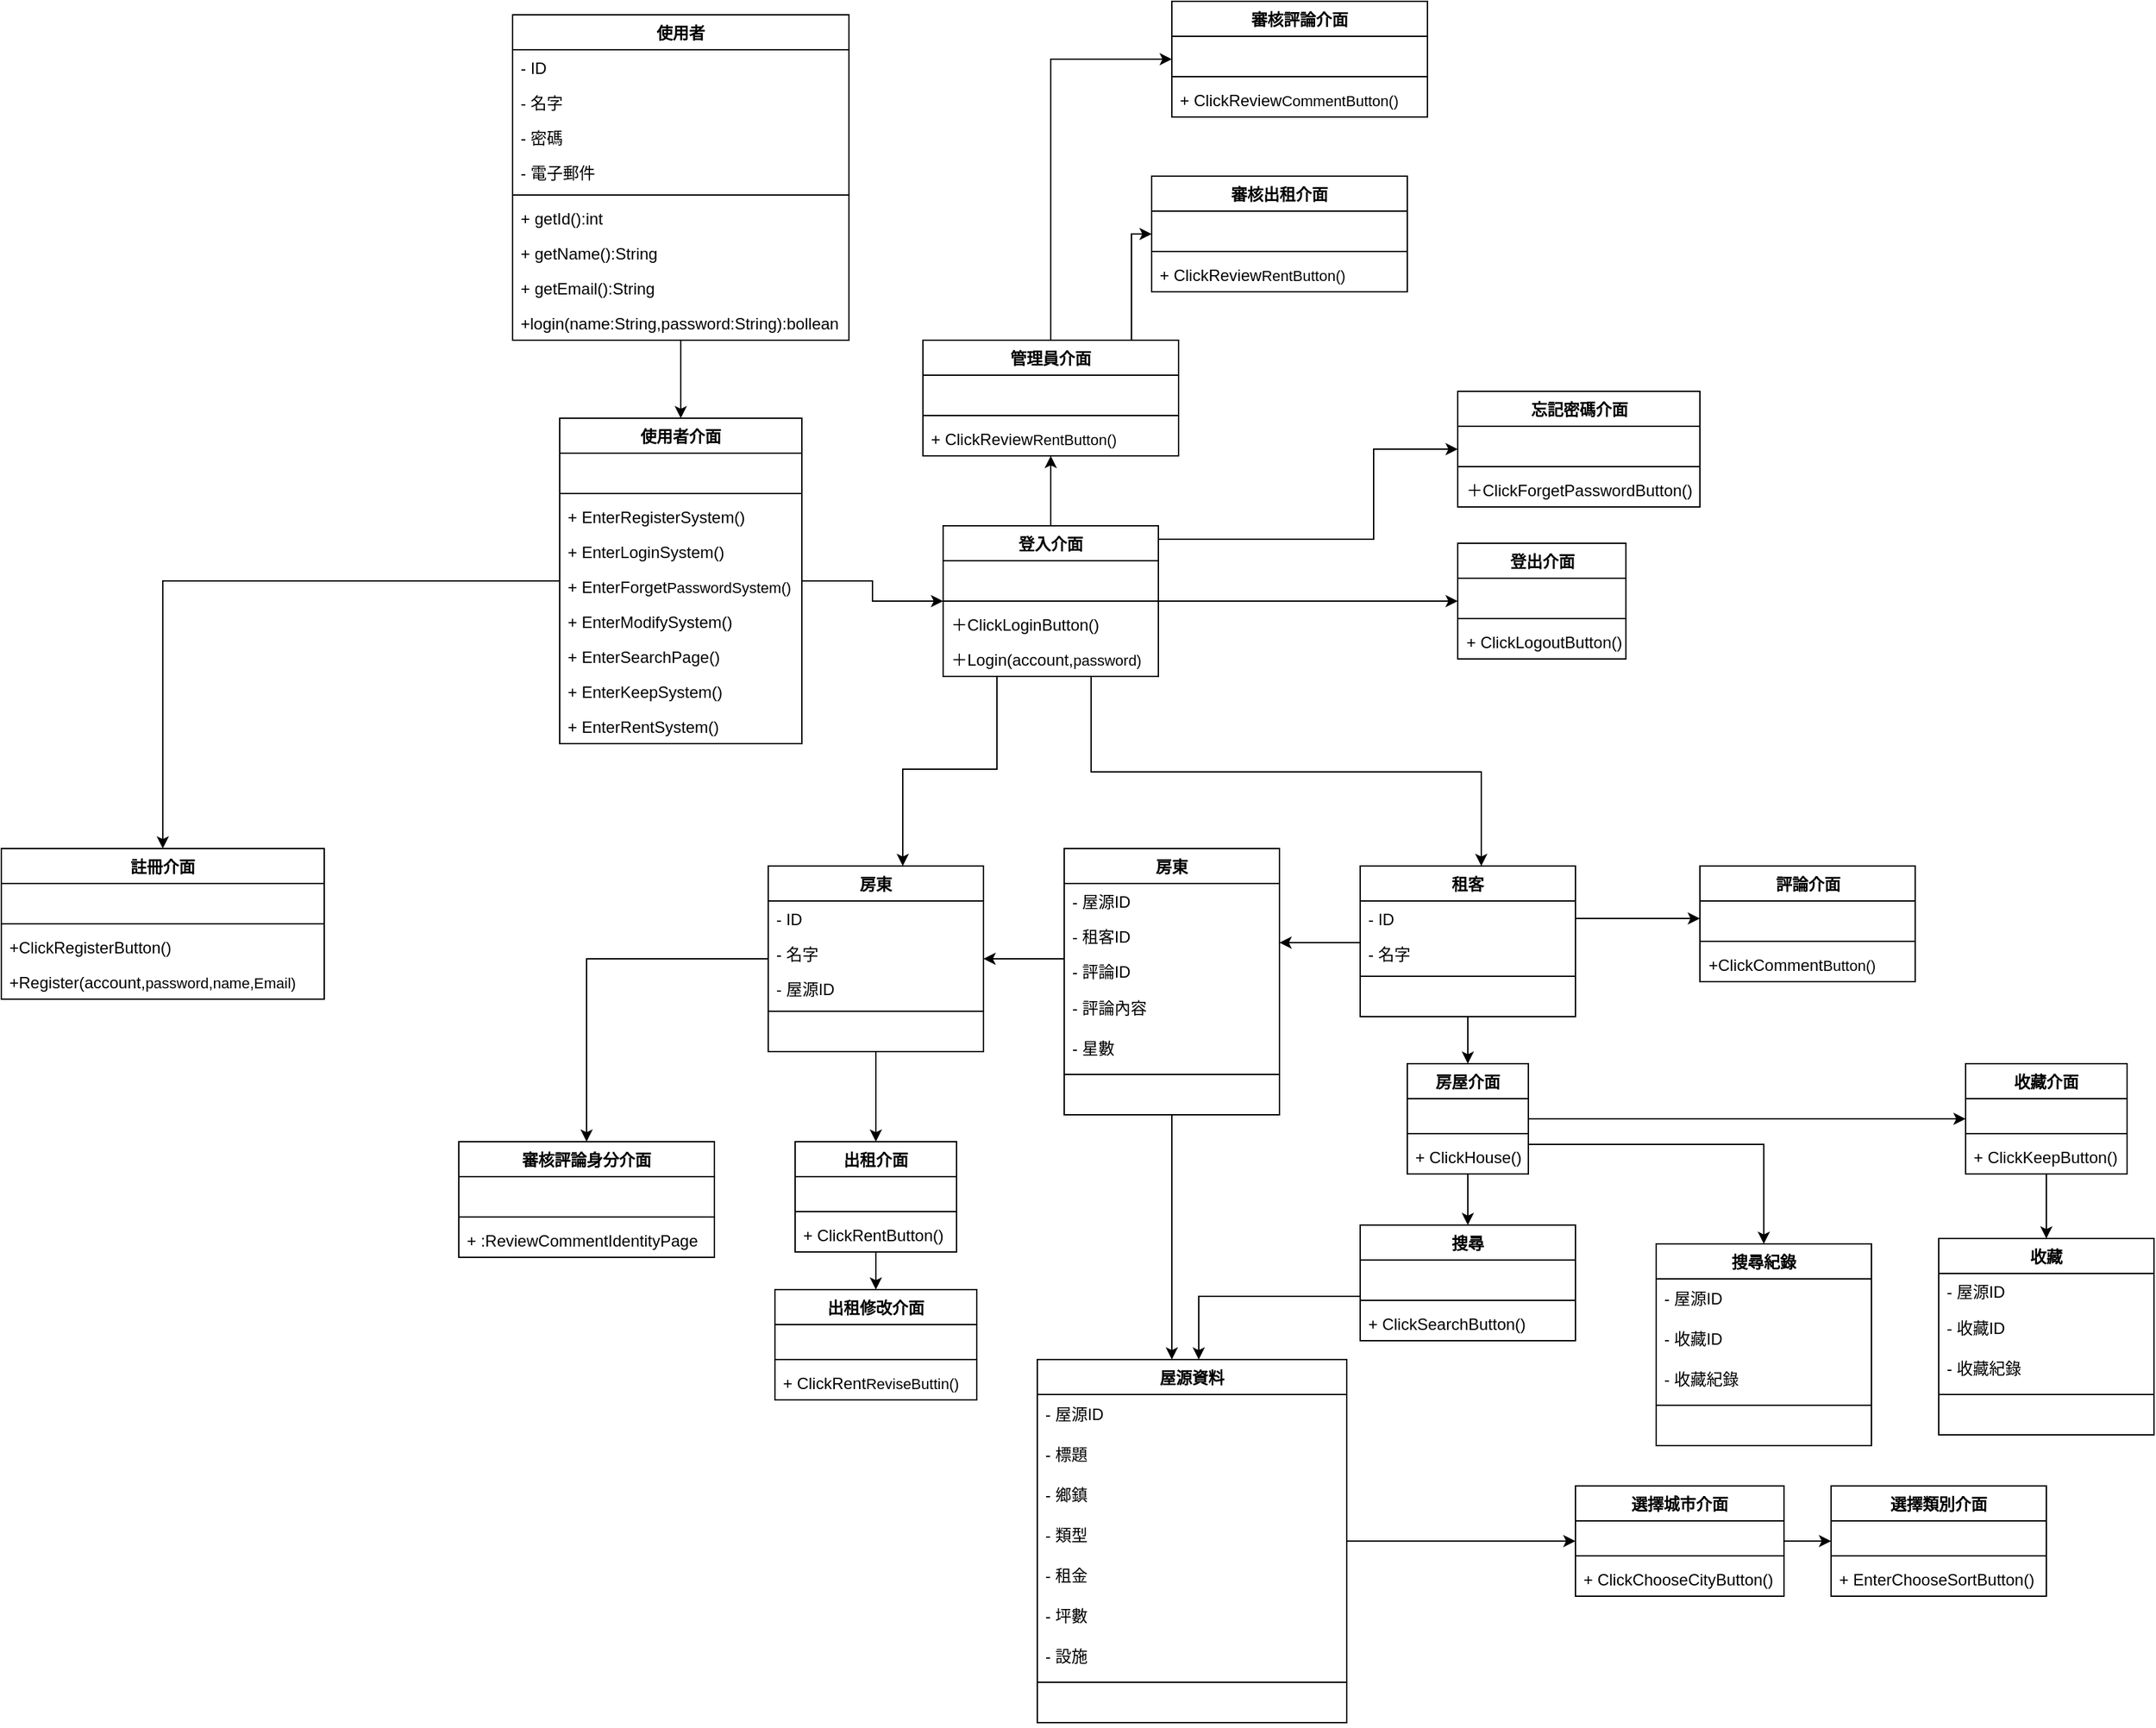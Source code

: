 <mxfile version="22.0.3" type="device">
  <diagram id="C5RBs43oDa-KdzZeNtuy" name="Page-1">
    <mxGraphModel dx="1727" dy="2192" grid="1" gridSize="10" guides="1" tooltips="1" connect="1" arrows="1" fold="1" page="1" pageScale="1" pageWidth="827" pageHeight="1169" math="0" shadow="0">
      <root>
        <mxCell id="WIyWlLk6GJQsqaUBKTNV-0" />
        <mxCell id="WIyWlLk6GJQsqaUBKTNV-1" parent="WIyWlLk6GJQsqaUBKTNV-0" />
        <mxCell id="i3I4o2aXOtXIeuuRk1Ph-45" value="註冊介面" style="swimlane;fontStyle=1;align=center;verticalAlign=top;childLayout=stackLayout;horizontal=1;startSize=26;horizontalStack=0;resizeParent=1;resizeParentMax=0;resizeLast=0;collapsible=1;marginBottom=0;whiteSpace=wrap;html=1;" parent="WIyWlLk6GJQsqaUBKTNV-1" vertex="1">
          <mxGeometry x="50" y="-490" width="240" height="112" as="geometry" />
        </mxCell>
        <mxCell id="i3I4o2aXOtXIeuuRk1Ph-49" value="　" style="text;strokeColor=none;fillColor=none;align=left;verticalAlign=top;spacingLeft=4;spacingRight=4;overflow=hidden;rotatable=0;points=[[0,0.5],[1,0.5]];portConstraint=eastwest;whiteSpace=wrap;html=1;" parent="i3I4o2aXOtXIeuuRk1Ph-45" vertex="1">
          <mxGeometry y="26" width="240" height="26" as="geometry" />
        </mxCell>
        <mxCell id="i3I4o2aXOtXIeuuRk1Ph-47" value="" style="line;strokeWidth=1;fillColor=none;align=left;verticalAlign=middle;spacingTop=-1;spacingLeft=3;spacingRight=3;rotatable=0;labelPosition=right;points=[];portConstraint=eastwest;strokeColor=inherit;" parent="i3I4o2aXOtXIeuuRk1Ph-45" vertex="1">
          <mxGeometry y="52" width="240" height="8" as="geometry" />
        </mxCell>
        <mxCell id="i3I4o2aXOtXIeuuRk1Ph-48" value="+ClickRegisterButton()" style="text;strokeColor=none;fillColor=none;align=left;verticalAlign=top;spacingLeft=4;spacingRight=4;overflow=hidden;rotatable=0;points=[[0,0.5],[1,0.5]];portConstraint=eastwest;whiteSpace=wrap;html=1;" parent="i3I4o2aXOtXIeuuRk1Ph-45" vertex="1">
          <mxGeometry y="60" width="240" height="26" as="geometry" />
        </mxCell>
        <mxCell id="i3I4o2aXOtXIeuuRk1Ph-46" value="+Register(account,&lt;span style=&quot;font-size: 11px; text-align: center; background-color: initial;&quot;&gt;password,name,Email)&lt;/span&gt;" style="text;strokeColor=none;fillColor=none;align=left;verticalAlign=top;spacingLeft=4;spacingRight=4;overflow=hidden;rotatable=0;points=[[0,0.5],[1,0.5]];portConstraint=eastwest;whiteSpace=wrap;html=1;" parent="i3I4o2aXOtXIeuuRk1Ph-45" vertex="1">
          <mxGeometry y="86" width="240" height="26" as="geometry" />
        </mxCell>
        <mxCell id="i3I4o2aXOtXIeuuRk1Ph-142" style="edgeStyle=orthogonalEdgeStyle;rounded=0;orthogonalLoop=1;jettySize=auto;html=1;" parent="WIyWlLk6GJQsqaUBKTNV-1" source="i3I4o2aXOtXIeuuRk1Ph-50" target="i3I4o2aXOtXIeuuRk1Ph-55" edge="1">
          <mxGeometry relative="1" as="geometry">
            <Array as="points">
              <mxPoint x="1070" y="-720" />
              <mxPoint x="1070" y="-787" />
            </Array>
          </mxGeometry>
        </mxCell>
        <mxCell id="i3I4o2aXOtXIeuuRk1Ph-143" style="edgeStyle=orthogonalEdgeStyle;rounded=0;orthogonalLoop=1;jettySize=auto;html=1;" parent="WIyWlLk6GJQsqaUBKTNV-1" source="i3I4o2aXOtXIeuuRk1Ph-50" target="i3I4o2aXOtXIeuuRk1Ph-65" edge="1">
          <mxGeometry relative="1" as="geometry" />
        </mxCell>
        <mxCell id="i3I4o2aXOtXIeuuRk1Ph-145" style="edgeStyle=orthogonalEdgeStyle;rounded=0;orthogonalLoop=1;jettySize=auto;html=1;" parent="WIyWlLk6GJQsqaUBKTNV-1" source="i3I4o2aXOtXIeuuRk1Ph-50" target="i3I4o2aXOtXIeuuRk1Ph-108" edge="1">
          <mxGeometry relative="1" as="geometry">
            <Array as="points">
              <mxPoint x="860" y="-547" />
              <mxPoint x="1150" y="-547" />
              <mxPoint x="1150" y="-421" />
            </Array>
          </mxGeometry>
        </mxCell>
        <mxCell id="i3I4o2aXOtXIeuuRk1Ph-146" style="edgeStyle=orthogonalEdgeStyle;rounded=0;orthogonalLoop=1;jettySize=auto;html=1;" parent="WIyWlLk6GJQsqaUBKTNV-1" source="i3I4o2aXOtXIeuuRk1Ph-50" edge="1">
          <mxGeometry relative="1" as="geometry">
            <Array as="points">
              <mxPoint x="790" y="-549" />
              <mxPoint x="720" y="-549" />
            </Array>
            <mxPoint x="720" y="-477" as="targetPoint" />
          </mxGeometry>
        </mxCell>
        <mxCell id="DGskpyTb_95x0L2oxTlz-13" style="edgeStyle=orthogonalEdgeStyle;rounded=0;orthogonalLoop=1;jettySize=auto;html=1;" edge="1" parent="WIyWlLk6GJQsqaUBKTNV-1" source="i3I4o2aXOtXIeuuRk1Ph-50" target="DGskpyTb_95x0L2oxTlz-8">
          <mxGeometry relative="1" as="geometry" />
        </mxCell>
        <mxCell id="i3I4o2aXOtXIeuuRk1Ph-50" value="登入介面" style="swimlane;fontStyle=1;align=center;verticalAlign=top;childLayout=stackLayout;horizontal=1;startSize=26;horizontalStack=0;resizeParent=1;resizeParentMax=0;resizeLast=0;collapsible=1;marginBottom=0;whiteSpace=wrap;html=1;" parent="WIyWlLk6GJQsqaUBKTNV-1" vertex="1">
          <mxGeometry x="750" y="-730" width="160" height="112" as="geometry" />
        </mxCell>
        <mxCell id="i3I4o2aXOtXIeuuRk1Ph-51" value="　" style="text;strokeColor=none;fillColor=none;align=left;verticalAlign=top;spacingLeft=4;spacingRight=4;overflow=hidden;rotatable=0;points=[[0,0.5],[1,0.5]];portConstraint=eastwest;whiteSpace=wrap;html=1;" parent="i3I4o2aXOtXIeuuRk1Ph-50" vertex="1">
          <mxGeometry y="26" width="160" height="26" as="geometry" />
        </mxCell>
        <mxCell id="i3I4o2aXOtXIeuuRk1Ph-52" value="" style="line;strokeWidth=1;fillColor=none;align=left;verticalAlign=middle;spacingTop=-1;spacingLeft=3;spacingRight=3;rotatable=0;labelPosition=right;points=[];portConstraint=eastwest;strokeColor=inherit;" parent="i3I4o2aXOtXIeuuRk1Ph-50" vertex="1">
          <mxGeometry y="52" width="160" height="8" as="geometry" />
        </mxCell>
        <mxCell id="i3I4o2aXOtXIeuuRk1Ph-53" value="＋ClickLoginButton()" style="text;strokeColor=none;fillColor=none;align=left;verticalAlign=top;spacingLeft=4;spacingRight=4;overflow=hidden;rotatable=0;points=[[0,0.5],[1,0.5]];portConstraint=eastwest;whiteSpace=wrap;html=1;" parent="i3I4o2aXOtXIeuuRk1Ph-50" vertex="1">
          <mxGeometry y="60" width="160" height="26" as="geometry" />
        </mxCell>
        <mxCell id="i3I4o2aXOtXIeuuRk1Ph-54" value="＋Login(account,&lt;span style=&quot;font-size: 11px; text-align: center; background-color: initial;&quot;&gt;password)&lt;/span&gt;" style="text;strokeColor=none;fillColor=none;align=left;verticalAlign=top;spacingLeft=4;spacingRight=4;overflow=hidden;rotatable=0;points=[[0,0.5],[1,0.5]];portConstraint=eastwest;whiteSpace=wrap;html=1;" parent="i3I4o2aXOtXIeuuRk1Ph-50" vertex="1">
          <mxGeometry y="86" width="160" height="26" as="geometry" />
        </mxCell>
        <mxCell id="i3I4o2aXOtXIeuuRk1Ph-55" value="忘記密碼介面" style="swimlane;fontStyle=1;align=center;verticalAlign=top;childLayout=stackLayout;horizontal=1;startSize=26;horizontalStack=0;resizeParent=1;resizeParentMax=0;resizeLast=0;collapsible=1;marginBottom=0;whiteSpace=wrap;html=1;" parent="WIyWlLk6GJQsqaUBKTNV-1" vertex="1">
          <mxGeometry x="1132.5" y="-830" width="180" height="86" as="geometry" />
        </mxCell>
        <mxCell id="i3I4o2aXOtXIeuuRk1Ph-56" value="　" style="text;strokeColor=none;fillColor=none;align=left;verticalAlign=top;spacingLeft=4;spacingRight=4;overflow=hidden;rotatable=0;points=[[0,0.5],[1,0.5]];portConstraint=eastwest;whiteSpace=wrap;html=1;" parent="i3I4o2aXOtXIeuuRk1Ph-55" vertex="1">
          <mxGeometry y="26" width="180" height="26" as="geometry" />
        </mxCell>
        <mxCell id="i3I4o2aXOtXIeuuRk1Ph-57" value="" style="line;strokeWidth=1;fillColor=none;align=left;verticalAlign=middle;spacingTop=-1;spacingLeft=3;spacingRight=3;rotatable=0;labelPosition=right;points=[];portConstraint=eastwest;strokeColor=inherit;" parent="i3I4o2aXOtXIeuuRk1Ph-55" vertex="1">
          <mxGeometry y="52" width="180" height="8" as="geometry" />
        </mxCell>
        <mxCell id="i3I4o2aXOtXIeuuRk1Ph-58" value="＋ClickForgetPasswordButton()" style="text;strokeColor=none;fillColor=none;align=left;verticalAlign=top;spacingLeft=4;spacingRight=4;overflow=hidden;rotatable=0;points=[[0,0.5],[1,0.5]];portConstraint=eastwest;whiteSpace=wrap;html=1;" parent="i3I4o2aXOtXIeuuRk1Ph-55" vertex="1">
          <mxGeometry y="60" width="180" height="26" as="geometry" />
        </mxCell>
        <mxCell id="i3I4o2aXOtXIeuuRk1Ph-65" value="登出介面" style="swimlane;fontStyle=1;align=center;verticalAlign=top;childLayout=stackLayout;horizontal=1;startSize=26;horizontalStack=0;resizeParent=1;resizeParentMax=0;resizeLast=0;collapsible=1;marginBottom=0;whiteSpace=wrap;html=1;" parent="WIyWlLk6GJQsqaUBKTNV-1" vertex="1">
          <mxGeometry x="1132.5" y="-717" width="125" height="86" as="geometry" />
        </mxCell>
        <mxCell id="i3I4o2aXOtXIeuuRk1Ph-66" value="　" style="text;strokeColor=none;fillColor=none;align=left;verticalAlign=top;spacingLeft=4;spacingRight=4;overflow=hidden;rotatable=0;points=[[0,0.5],[1,0.5]];portConstraint=eastwest;whiteSpace=wrap;html=1;" parent="i3I4o2aXOtXIeuuRk1Ph-65" vertex="1">
          <mxGeometry y="26" width="125" height="26" as="geometry" />
        </mxCell>
        <mxCell id="i3I4o2aXOtXIeuuRk1Ph-67" value="" style="line;strokeWidth=1;fillColor=none;align=left;verticalAlign=middle;spacingTop=-1;spacingLeft=3;spacingRight=3;rotatable=0;labelPosition=right;points=[];portConstraint=eastwest;strokeColor=inherit;" parent="i3I4o2aXOtXIeuuRk1Ph-65" vertex="1">
          <mxGeometry y="52" width="125" height="8" as="geometry" />
        </mxCell>
        <mxCell id="i3I4o2aXOtXIeuuRk1Ph-68" value="+&amp;nbsp;ClickLogoutButton()" style="text;strokeColor=none;fillColor=none;align=left;verticalAlign=top;spacingLeft=4;spacingRight=4;overflow=hidden;rotatable=0;points=[[0,0.5],[1,0.5]];portConstraint=eastwest;whiteSpace=wrap;html=1;" parent="i3I4o2aXOtXIeuuRk1Ph-65" vertex="1">
          <mxGeometry y="60" width="125" height="26" as="geometry" />
        </mxCell>
        <mxCell id="i3I4o2aXOtXIeuuRk1Ph-153" style="edgeStyle=orthogonalEdgeStyle;rounded=0;orthogonalLoop=1;jettySize=auto;html=1;" parent="WIyWlLk6GJQsqaUBKTNV-1" source="i3I4o2aXOtXIeuuRk1Ph-69" target="i3I4o2aXOtXIeuuRk1Ph-77" edge="1">
          <mxGeometry relative="1" as="geometry" />
        </mxCell>
        <mxCell id="i3I4o2aXOtXIeuuRk1Ph-69" value="選擇城市介面" style="swimlane;fontStyle=1;align=center;verticalAlign=top;childLayout=stackLayout;horizontal=1;startSize=26;horizontalStack=0;resizeParent=1;resizeParentMax=0;resizeLast=0;collapsible=1;marginBottom=0;whiteSpace=wrap;html=1;" parent="WIyWlLk6GJQsqaUBKTNV-1" vertex="1">
          <mxGeometry x="1220" y="-16" width="155" height="82" as="geometry" />
        </mxCell>
        <mxCell id="i3I4o2aXOtXIeuuRk1Ph-70" value="　" style="text;strokeColor=none;fillColor=none;align=left;verticalAlign=top;spacingLeft=4;spacingRight=4;overflow=hidden;rotatable=0;points=[[0,0.5],[1,0.5]];portConstraint=eastwest;whiteSpace=wrap;html=1;" parent="i3I4o2aXOtXIeuuRk1Ph-69" vertex="1">
          <mxGeometry y="26" width="155" height="22" as="geometry" />
        </mxCell>
        <mxCell id="i3I4o2aXOtXIeuuRk1Ph-71" value="" style="line;strokeWidth=1;fillColor=none;align=left;verticalAlign=middle;spacingTop=-1;spacingLeft=3;spacingRight=3;rotatable=0;labelPosition=right;points=[];portConstraint=eastwest;strokeColor=inherit;" parent="i3I4o2aXOtXIeuuRk1Ph-69" vertex="1">
          <mxGeometry y="48" width="155" height="8" as="geometry" />
        </mxCell>
        <mxCell id="i3I4o2aXOtXIeuuRk1Ph-72" value="+ ClickChooseCityButton()" style="text;strokeColor=none;fillColor=none;align=left;verticalAlign=top;spacingLeft=4;spacingRight=4;overflow=hidden;rotatable=0;points=[[0,0.5],[1,0.5]];portConstraint=eastwest;whiteSpace=wrap;html=1;" parent="i3I4o2aXOtXIeuuRk1Ph-69" vertex="1">
          <mxGeometry y="56" width="155" height="26" as="geometry" />
        </mxCell>
        <mxCell id="i3I4o2aXOtXIeuuRk1Ph-151" style="edgeStyle=orthogonalEdgeStyle;rounded=0;orthogonalLoop=1;jettySize=auto;html=1;" parent="WIyWlLk6GJQsqaUBKTNV-1" source="i3I4o2aXOtXIeuuRk1Ph-73" target="i3I4o2aXOtXIeuuRk1Ph-112" edge="1">
          <mxGeometry relative="1" as="geometry">
            <Array as="points">
              <mxPoint x="940" y="-157" />
            </Array>
          </mxGeometry>
        </mxCell>
        <mxCell id="i3I4o2aXOtXIeuuRk1Ph-73" value="搜尋" style="swimlane;fontStyle=1;align=center;verticalAlign=top;childLayout=stackLayout;horizontal=1;startSize=26;horizontalStack=0;resizeParent=1;resizeParentMax=0;resizeLast=0;collapsible=1;marginBottom=0;whiteSpace=wrap;html=1;" parent="WIyWlLk6GJQsqaUBKTNV-1" vertex="1">
          <mxGeometry x="1060" y="-210" width="160" height="86" as="geometry" />
        </mxCell>
        <mxCell id="i3I4o2aXOtXIeuuRk1Ph-74" value="　" style="text;strokeColor=none;fillColor=none;align=left;verticalAlign=top;spacingLeft=4;spacingRight=4;overflow=hidden;rotatable=0;points=[[0,0.5],[1,0.5]];portConstraint=eastwest;whiteSpace=wrap;html=1;" parent="i3I4o2aXOtXIeuuRk1Ph-73" vertex="1">
          <mxGeometry y="26" width="160" height="26" as="geometry" />
        </mxCell>
        <mxCell id="i3I4o2aXOtXIeuuRk1Ph-75" value="" style="line;strokeWidth=1;fillColor=none;align=left;verticalAlign=middle;spacingTop=-1;spacingLeft=3;spacingRight=3;rotatable=0;labelPosition=right;points=[];portConstraint=eastwest;strokeColor=inherit;" parent="i3I4o2aXOtXIeuuRk1Ph-73" vertex="1">
          <mxGeometry y="52" width="160" height="8" as="geometry" />
        </mxCell>
        <mxCell id="i3I4o2aXOtXIeuuRk1Ph-76" value="+&amp;nbsp;ClickSearchButton()" style="text;strokeColor=none;fillColor=none;align=left;verticalAlign=top;spacingLeft=4;spacingRight=4;overflow=hidden;rotatable=0;points=[[0,0.5],[1,0.5]];portConstraint=eastwest;whiteSpace=wrap;html=1;" parent="i3I4o2aXOtXIeuuRk1Ph-73" vertex="1">
          <mxGeometry y="60" width="160" height="26" as="geometry" />
        </mxCell>
        <mxCell id="i3I4o2aXOtXIeuuRk1Ph-77" value="選擇類別介面" style="swimlane;fontStyle=1;align=center;verticalAlign=top;childLayout=stackLayout;horizontal=1;startSize=26;horizontalStack=0;resizeParent=1;resizeParentMax=0;resizeLast=0;collapsible=1;marginBottom=0;whiteSpace=wrap;html=1;" parent="WIyWlLk6GJQsqaUBKTNV-1" vertex="1">
          <mxGeometry x="1410" y="-16" width="160" height="82" as="geometry" />
        </mxCell>
        <mxCell id="i3I4o2aXOtXIeuuRk1Ph-78" value="　" style="text;strokeColor=none;fillColor=none;align=left;verticalAlign=top;spacingLeft=4;spacingRight=4;overflow=hidden;rotatable=0;points=[[0,0.5],[1,0.5]];portConstraint=eastwest;whiteSpace=wrap;html=1;" parent="i3I4o2aXOtXIeuuRk1Ph-77" vertex="1">
          <mxGeometry y="26" width="160" height="22" as="geometry" />
        </mxCell>
        <mxCell id="i3I4o2aXOtXIeuuRk1Ph-79" value="" style="line;strokeWidth=1;fillColor=none;align=left;verticalAlign=middle;spacingTop=-1;spacingLeft=3;spacingRight=3;rotatable=0;labelPosition=right;points=[];portConstraint=eastwest;strokeColor=inherit;" parent="i3I4o2aXOtXIeuuRk1Ph-77" vertex="1">
          <mxGeometry y="48" width="160" height="8" as="geometry" />
        </mxCell>
        <mxCell id="i3I4o2aXOtXIeuuRk1Ph-80" value="+&amp;nbsp;EnterChooseSortButton()" style="text;strokeColor=none;fillColor=none;align=left;verticalAlign=top;spacingLeft=4;spacingRight=4;overflow=hidden;rotatable=0;points=[[0,0.5],[1,0.5]];portConstraint=eastwest;whiteSpace=wrap;html=1;" parent="i3I4o2aXOtXIeuuRk1Ph-77" vertex="1">
          <mxGeometry y="56" width="160" height="26" as="geometry" />
        </mxCell>
        <mxCell id="i3I4o2aXOtXIeuuRk1Ph-150" style="edgeStyle=orthogonalEdgeStyle;rounded=0;orthogonalLoop=1;jettySize=auto;html=1;" parent="WIyWlLk6GJQsqaUBKTNV-1" source="i3I4o2aXOtXIeuuRk1Ph-81" target="i3I4o2aXOtXIeuuRk1Ph-73" edge="1">
          <mxGeometry relative="1" as="geometry" />
        </mxCell>
        <mxCell id="i3I4o2aXOtXIeuuRk1Ph-154" style="edgeStyle=orthogonalEdgeStyle;rounded=0;orthogonalLoop=1;jettySize=auto;html=1;" parent="WIyWlLk6GJQsqaUBKTNV-1" source="i3I4o2aXOtXIeuuRk1Ph-81" target="i3I4o2aXOtXIeuuRk1Ph-85" edge="1">
          <mxGeometry relative="1" as="geometry" />
        </mxCell>
        <mxCell id="i3I4o2aXOtXIeuuRk1Ph-155" style="edgeStyle=orthogonalEdgeStyle;rounded=0;orthogonalLoop=1;jettySize=auto;html=1;" parent="WIyWlLk6GJQsqaUBKTNV-1" source="i3I4o2aXOtXIeuuRk1Ph-81" target="i3I4o2aXOtXIeuuRk1Ph-104" edge="1">
          <mxGeometry relative="1" as="geometry">
            <Array as="points">
              <mxPoint x="1360" y="-270" />
            </Array>
          </mxGeometry>
        </mxCell>
        <mxCell id="i3I4o2aXOtXIeuuRk1Ph-81" value="房屋介面" style="swimlane;fontStyle=1;align=center;verticalAlign=top;childLayout=stackLayout;horizontal=1;startSize=26;horizontalStack=0;resizeParent=1;resizeParentMax=0;resizeLast=0;collapsible=1;marginBottom=0;whiteSpace=wrap;html=1;" parent="WIyWlLk6GJQsqaUBKTNV-1" vertex="1">
          <mxGeometry x="1095" y="-330" width="90" height="82" as="geometry" />
        </mxCell>
        <mxCell id="i3I4o2aXOtXIeuuRk1Ph-82" value="　" style="text;strokeColor=none;fillColor=none;align=left;verticalAlign=top;spacingLeft=4;spacingRight=4;overflow=hidden;rotatable=0;points=[[0,0.5],[1,0.5]];portConstraint=eastwest;whiteSpace=wrap;html=1;" parent="i3I4o2aXOtXIeuuRk1Ph-81" vertex="1">
          <mxGeometry y="26" width="90" height="22" as="geometry" />
        </mxCell>
        <mxCell id="i3I4o2aXOtXIeuuRk1Ph-83" value="" style="line;strokeWidth=1;fillColor=none;align=left;verticalAlign=middle;spacingTop=-1;spacingLeft=3;spacingRight=3;rotatable=0;labelPosition=right;points=[];portConstraint=eastwest;strokeColor=inherit;" parent="i3I4o2aXOtXIeuuRk1Ph-81" vertex="1">
          <mxGeometry y="48" width="90" height="8" as="geometry" />
        </mxCell>
        <mxCell id="i3I4o2aXOtXIeuuRk1Ph-84" value="+&amp;nbsp;ClickHouse()" style="text;strokeColor=none;fillColor=none;align=left;verticalAlign=top;spacingLeft=4;spacingRight=4;overflow=hidden;rotatable=0;points=[[0,0.5],[1,0.5]];portConstraint=eastwest;whiteSpace=wrap;html=1;" parent="i3I4o2aXOtXIeuuRk1Ph-81" vertex="1">
          <mxGeometry y="56" width="90" height="26" as="geometry" />
        </mxCell>
        <mxCell id="i3I4o2aXOtXIeuuRk1Ph-157" style="edgeStyle=orthogonalEdgeStyle;rounded=0;orthogonalLoop=1;jettySize=auto;html=1;" parent="WIyWlLk6GJQsqaUBKTNV-1" source="i3I4o2aXOtXIeuuRk1Ph-85" target="i3I4o2aXOtXIeuuRk1Ph-97" edge="1">
          <mxGeometry relative="1" as="geometry" />
        </mxCell>
        <mxCell id="i3I4o2aXOtXIeuuRk1Ph-85" value="收藏介面" style="swimlane;fontStyle=1;align=center;verticalAlign=top;childLayout=stackLayout;horizontal=1;startSize=26;horizontalStack=0;resizeParent=1;resizeParentMax=0;resizeLast=0;collapsible=1;marginBottom=0;whiteSpace=wrap;html=1;" parent="WIyWlLk6GJQsqaUBKTNV-1" vertex="1">
          <mxGeometry x="1510" y="-330" width="120" height="82" as="geometry" />
        </mxCell>
        <mxCell id="i3I4o2aXOtXIeuuRk1Ph-86" value="　" style="text;strokeColor=none;fillColor=none;align=left;verticalAlign=top;spacingLeft=4;spacingRight=4;overflow=hidden;rotatable=0;points=[[0,0.5],[1,0.5]];portConstraint=eastwest;whiteSpace=wrap;html=1;" parent="i3I4o2aXOtXIeuuRk1Ph-85" vertex="1">
          <mxGeometry y="26" width="120" height="22" as="geometry" />
        </mxCell>
        <mxCell id="i3I4o2aXOtXIeuuRk1Ph-87" value="" style="line;strokeWidth=1;fillColor=none;align=left;verticalAlign=middle;spacingTop=-1;spacingLeft=3;spacingRight=3;rotatable=0;labelPosition=right;points=[];portConstraint=eastwest;strokeColor=inherit;" parent="i3I4o2aXOtXIeuuRk1Ph-85" vertex="1">
          <mxGeometry y="48" width="120" height="8" as="geometry" />
        </mxCell>
        <mxCell id="i3I4o2aXOtXIeuuRk1Ph-88" value="+&amp;nbsp;ClickKeepButton()" style="text;strokeColor=none;fillColor=none;align=left;verticalAlign=top;spacingLeft=4;spacingRight=4;overflow=hidden;rotatable=0;points=[[0,0.5],[1,0.5]];portConstraint=eastwest;whiteSpace=wrap;html=1;" parent="i3I4o2aXOtXIeuuRk1Ph-85" vertex="1">
          <mxGeometry y="56" width="120" height="26" as="geometry" />
        </mxCell>
        <mxCell id="i3I4o2aXOtXIeuuRk1Ph-93" value="出租修改介面" style="swimlane;fontStyle=1;align=center;verticalAlign=top;childLayout=stackLayout;horizontal=1;startSize=26;horizontalStack=0;resizeParent=1;resizeParentMax=0;resizeLast=0;collapsible=1;marginBottom=0;whiteSpace=wrap;html=1;" parent="WIyWlLk6GJQsqaUBKTNV-1" vertex="1">
          <mxGeometry x="625" y="-162" width="150" height="82" as="geometry" />
        </mxCell>
        <mxCell id="i3I4o2aXOtXIeuuRk1Ph-94" value="　" style="text;strokeColor=none;fillColor=none;align=left;verticalAlign=top;spacingLeft=4;spacingRight=4;overflow=hidden;rotatable=0;points=[[0,0.5],[1,0.5]];portConstraint=eastwest;whiteSpace=wrap;html=1;" parent="i3I4o2aXOtXIeuuRk1Ph-93" vertex="1">
          <mxGeometry y="26" width="150" height="22" as="geometry" />
        </mxCell>
        <mxCell id="i3I4o2aXOtXIeuuRk1Ph-95" value="" style="line;strokeWidth=1;fillColor=none;align=left;verticalAlign=middle;spacingTop=-1;spacingLeft=3;spacingRight=3;rotatable=0;labelPosition=right;points=[];portConstraint=eastwest;strokeColor=inherit;" parent="i3I4o2aXOtXIeuuRk1Ph-93" vertex="1">
          <mxGeometry y="48" width="150" height="8" as="geometry" />
        </mxCell>
        <mxCell id="i3I4o2aXOtXIeuuRk1Ph-96" value="+&amp;nbsp;ClickRent&lt;span style=&quot;font-size: 11px; text-align: center; background-color: rgb(255, 255, 255);&quot;&gt;ReviseButtin()&lt;/span&gt;" style="text;strokeColor=none;fillColor=none;align=left;verticalAlign=top;spacingLeft=4;spacingRight=4;overflow=hidden;rotatable=0;points=[[0,0.5],[1,0.5]];portConstraint=eastwest;whiteSpace=wrap;html=1;" parent="i3I4o2aXOtXIeuuRk1Ph-93" vertex="1">
          <mxGeometry y="56" width="150" height="26" as="geometry" />
        </mxCell>
        <mxCell id="i3I4o2aXOtXIeuuRk1Ph-97" value="收藏" style="swimlane;fontStyle=1;align=center;verticalAlign=top;childLayout=stackLayout;horizontal=1;startSize=26;horizontalStack=0;resizeParent=1;resizeParentMax=0;resizeLast=0;collapsible=1;marginBottom=0;whiteSpace=wrap;html=1;" parent="WIyWlLk6GJQsqaUBKTNV-1" vertex="1">
          <mxGeometry x="1490" y="-200" width="160" height="146" as="geometry" />
        </mxCell>
        <mxCell id="i3I4o2aXOtXIeuuRk1Ph-98" value="- 屋源ID" style="text;strokeColor=none;fillColor=none;align=left;verticalAlign=top;spacingLeft=4;spacingRight=4;overflow=hidden;rotatable=0;points=[[0,0.5],[1,0.5]];portConstraint=eastwest;whiteSpace=wrap;html=1;" parent="i3I4o2aXOtXIeuuRk1Ph-97" vertex="1">
          <mxGeometry y="26" width="160" height="26" as="geometry" />
        </mxCell>
        <mxCell id="buDff24A2Pe4aCsP9TQ9-23" value="- 收藏ID" style="text;strokeColor=none;fillColor=none;align=left;verticalAlign=middle;spacingLeft=4;spacingRight=4;overflow=hidden;points=[[0,0.5],[1,0.5]];portConstraint=eastwest;rotatable=0;whiteSpace=wrap;html=1;" parent="i3I4o2aXOtXIeuuRk1Ph-97" vertex="1">
          <mxGeometry y="52" width="160" height="30" as="geometry" />
        </mxCell>
        <mxCell id="buDff24A2Pe4aCsP9TQ9-24" value="- 收藏紀錄" style="text;strokeColor=none;fillColor=none;align=left;verticalAlign=middle;spacingLeft=4;spacingRight=4;overflow=hidden;points=[[0,0.5],[1,0.5]];portConstraint=eastwest;rotatable=0;whiteSpace=wrap;html=1;" parent="i3I4o2aXOtXIeuuRk1Ph-97" vertex="1">
          <mxGeometry y="82" width="160" height="30" as="geometry" />
        </mxCell>
        <mxCell id="i3I4o2aXOtXIeuuRk1Ph-99" value="" style="line;strokeWidth=1;fillColor=none;align=left;verticalAlign=middle;spacingTop=-1;spacingLeft=3;spacingRight=3;rotatable=0;labelPosition=right;points=[];portConstraint=eastwest;strokeColor=inherit;" parent="i3I4o2aXOtXIeuuRk1Ph-97" vertex="1">
          <mxGeometry y="112" width="160" height="8" as="geometry" />
        </mxCell>
        <mxCell id="i3I4o2aXOtXIeuuRk1Ph-100" value="　" style="text;strokeColor=none;fillColor=none;align=left;verticalAlign=top;spacingLeft=4;spacingRight=4;overflow=hidden;rotatable=0;points=[[0,0.5],[1,0.5]];portConstraint=eastwest;whiteSpace=wrap;html=1;" parent="i3I4o2aXOtXIeuuRk1Ph-97" vertex="1">
          <mxGeometry y="120" width="160" height="26" as="geometry" />
        </mxCell>
        <mxCell id="i3I4o2aXOtXIeuuRk1Ph-104" value="搜尋紀錄" style="swimlane;fontStyle=1;align=center;verticalAlign=top;childLayout=stackLayout;horizontal=1;startSize=26;horizontalStack=0;resizeParent=1;resizeParentMax=0;resizeLast=0;collapsible=1;marginBottom=0;whiteSpace=wrap;html=1;" parent="WIyWlLk6GJQsqaUBKTNV-1" vertex="1">
          <mxGeometry x="1280" y="-196" width="160" height="150" as="geometry" />
        </mxCell>
        <mxCell id="buDff24A2Pe4aCsP9TQ9-27" value="- 屋源ID" style="text;strokeColor=none;fillColor=none;align=left;verticalAlign=middle;spacingLeft=4;spacingRight=4;overflow=hidden;points=[[0,0.5],[1,0.5]];portConstraint=eastwest;rotatable=0;whiteSpace=wrap;html=1;" parent="i3I4o2aXOtXIeuuRk1Ph-104" vertex="1">
          <mxGeometry y="26" width="160" height="30" as="geometry" />
        </mxCell>
        <mxCell id="buDff24A2Pe4aCsP9TQ9-28" value="- 收藏ID" style="text;strokeColor=none;fillColor=none;align=left;verticalAlign=middle;spacingLeft=4;spacingRight=4;overflow=hidden;points=[[0,0.5],[1,0.5]];portConstraint=eastwest;rotatable=0;whiteSpace=wrap;html=1;" parent="i3I4o2aXOtXIeuuRk1Ph-104" vertex="1">
          <mxGeometry y="56" width="160" height="30" as="geometry" />
        </mxCell>
        <mxCell id="buDff24A2Pe4aCsP9TQ9-29" value="- 收藏紀錄" style="text;strokeColor=none;fillColor=none;align=left;verticalAlign=middle;spacingLeft=4;spacingRight=4;overflow=hidden;points=[[0,0.5],[1,0.5]];portConstraint=eastwest;rotatable=0;whiteSpace=wrap;html=1;" parent="i3I4o2aXOtXIeuuRk1Ph-104" vertex="1">
          <mxGeometry y="86" width="160" height="30" as="geometry" />
        </mxCell>
        <mxCell id="i3I4o2aXOtXIeuuRk1Ph-106" value="" style="line;strokeWidth=1;fillColor=none;align=left;verticalAlign=middle;spacingTop=-1;spacingLeft=3;spacingRight=3;rotatable=0;labelPosition=right;points=[];portConstraint=eastwest;strokeColor=inherit;" parent="i3I4o2aXOtXIeuuRk1Ph-104" vertex="1">
          <mxGeometry y="116" width="160" height="8" as="geometry" />
        </mxCell>
        <mxCell id="i3I4o2aXOtXIeuuRk1Ph-107" value="　" style="text;strokeColor=none;fillColor=none;align=left;verticalAlign=top;spacingLeft=4;spacingRight=4;overflow=hidden;rotatable=0;points=[[0,0.5],[1,0.5]];portConstraint=eastwest;whiteSpace=wrap;html=1;" parent="i3I4o2aXOtXIeuuRk1Ph-104" vertex="1">
          <mxGeometry y="124" width="160" height="26" as="geometry" />
        </mxCell>
        <mxCell id="i3I4o2aXOtXIeuuRk1Ph-147" style="edgeStyle=orthogonalEdgeStyle;rounded=0;orthogonalLoop=1;jettySize=auto;html=1;" parent="WIyWlLk6GJQsqaUBKTNV-1" source="i3I4o2aXOtXIeuuRk1Ph-108" target="i3I4o2aXOtXIeuuRk1Ph-81" edge="1">
          <mxGeometry relative="1" as="geometry" />
        </mxCell>
        <mxCell id="rkETXZY6CkQQ4ntTGtYB-14" style="edgeStyle=orthogonalEdgeStyle;rounded=0;orthogonalLoop=1;jettySize=auto;html=1;" parent="WIyWlLk6GJQsqaUBKTNV-1" source="i3I4o2aXOtXIeuuRk1Ph-108" target="rkETXZY6CkQQ4ntTGtYB-17" edge="1">
          <mxGeometry relative="1" as="geometry">
            <mxPoint x="980" y="-400" as="targetPoint" />
            <Array as="points">
              <mxPoint x="1040" y="-420" />
              <mxPoint x="1040" y="-420" />
            </Array>
          </mxGeometry>
        </mxCell>
        <mxCell id="i3I4o2aXOtXIeuuRk1Ph-108" value="租客" style="swimlane;fontStyle=1;align=center;verticalAlign=top;childLayout=stackLayout;horizontal=1;startSize=26;horizontalStack=0;resizeParent=1;resizeParentMax=0;resizeLast=0;collapsible=1;marginBottom=0;whiteSpace=wrap;html=1;" parent="WIyWlLk6GJQsqaUBKTNV-1" vertex="1">
          <mxGeometry x="1060" y="-477" width="160" height="112" as="geometry" />
        </mxCell>
        <mxCell id="zkfFHV4jXpPFQw0GAbJ--14" value="- ID" style="text;align=left;verticalAlign=top;spacingLeft=4;spacingRight=4;overflow=hidden;rotatable=0;points=[[0,0.5],[1,0.5]];portConstraint=eastwest;" parent="i3I4o2aXOtXIeuuRk1Ph-108" vertex="1">
          <mxGeometry y="26" width="160" height="26" as="geometry" />
        </mxCell>
        <mxCell id="buDff24A2Pe4aCsP9TQ9-3" value="- 名字" style="text;align=left;verticalAlign=top;spacingLeft=4;spacingRight=4;overflow=hidden;rotatable=0;points=[[0,0.5],[1,0.5]];portConstraint=eastwest;" parent="i3I4o2aXOtXIeuuRk1Ph-108" vertex="1">
          <mxGeometry y="52" width="160" height="26" as="geometry" />
        </mxCell>
        <mxCell id="i3I4o2aXOtXIeuuRk1Ph-110" value="" style="line;strokeWidth=1;fillColor=none;align=left;verticalAlign=middle;spacingTop=-1;spacingLeft=3;spacingRight=3;rotatable=0;labelPosition=right;points=[];portConstraint=eastwest;strokeColor=inherit;" parent="i3I4o2aXOtXIeuuRk1Ph-108" vertex="1">
          <mxGeometry y="78" width="160" height="8" as="geometry" />
        </mxCell>
        <mxCell id="i3I4o2aXOtXIeuuRk1Ph-111" value="　" style="text;strokeColor=none;fillColor=none;align=left;verticalAlign=top;spacingLeft=4;spacingRight=4;overflow=hidden;rotatable=0;points=[[0,0.5],[1,0.5]];portConstraint=eastwest;whiteSpace=wrap;html=1;" parent="i3I4o2aXOtXIeuuRk1Ph-108" vertex="1">
          <mxGeometry y="86" width="160" height="26" as="geometry" />
        </mxCell>
        <mxCell id="i3I4o2aXOtXIeuuRk1Ph-152" style="edgeStyle=orthogonalEdgeStyle;rounded=0;orthogonalLoop=1;jettySize=auto;html=1;" parent="WIyWlLk6GJQsqaUBKTNV-1" source="i3I4o2aXOtXIeuuRk1Ph-112" target="i3I4o2aXOtXIeuuRk1Ph-69" edge="1">
          <mxGeometry relative="1" as="geometry" />
        </mxCell>
        <mxCell id="i3I4o2aXOtXIeuuRk1Ph-112" value="屋源資料" style="swimlane;fontStyle=1;align=center;verticalAlign=top;childLayout=stackLayout;horizontal=1;startSize=26;horizontalStack=0;resizeParent=1;resizeParentMax=0;resizeLast=0;collapsible=1;marginBottom=0;whiteSpace=wrap;html=1;" parent="WIyWlLk6GJQsqaUBKTNV-1" vertex="1">
          <mxGeometry x="820" y="-110" width="230" height="270" as="geometry" />
        </mxCell>
        <mxCell id="buDff24A2Pe4aCsP9TQ9-6" value="- 屋源ID" style="text;strokeColor=none;fillColor=none;align=left;verticalAlign=middle;spacingLeft=4;spacingRight=4;overflow=hidden;points=[[0,0.5],[1,0.5]];portConstraint=eastwest;rotatable=0;whiteSpace=wrap;html=1;" parent="i3I4o2aXOtXIeuuRk1Ph-112" vertex="1">
          <mxGeometry y="26" width="230" height="30" as="geometry" />
        </mxCell>
        <mxCell id="buDff24A2Pe4aCsP9TQ9-7" value="- 標題" style="text;strokeColor=none;fillColor=none;align=left;verticalAlign=middle;spacingLeft=4;spacingRight=4;overflow=hidden;points=[[0,0.5],[1,0.5]];portConstraint=eastwest;rotatable=0;whiteSpace=wrap;html=1;" parent="i3I4o2aXOtXIeuuRk1Ph-112" vertex="1">
          <mxGeometry y="56" width="230" height="30" as="geometry" />
        </mxCell>
        <mxCell id="buDff24A2Pe4aCsP9TQ9-8" value="- 鄉鎮" style="text;strokeColor=none;fillColor=none;align=left;verticalAlign=middle;spacingLeft=4;spacingRight=4;overflow=hidden;points=[[0,0.5],[1,0.5]];portConstraint=eastwest;rotatable=0;whiteSpace=wrap;html=1;" parent="i3I4o2aXOtXIeuuRk1Ph-112" vertex="1">
          <mxGeometry y="86" width="230" height="30" as="geometry" />
        </mxCell>
        <mxCell id="buDff24A2Pe4aCsP9TQ9-10" value="- 類型" style="text;strokeColor=none;fillColor=none;align=left;verticalAlign=middle;spacingLeft=4;spacingRight=4;overflow=hidden;points=[[0,0.5],[1,0.5]];portConstraint=eastwest;rotatable=0;whiteSpace=wrap;html=1;" parent="i3I4o2aXOtXIeuuRk1Ph-112" vertex="1">
          <mxGeometry y="116" width="230" height="30" as="geometry" />
        </mxCell>
        <mxCell id="buDff24A2Pe4aCsP9TQ9-12" value="- 租金" style="text;strokeColor=none;fillColor=none;align=left;verticalAlign=middle;spacingLeft=4;spacingRight=4;overflow=hidden;points=[[0,0.5],[1,0.5]];portConstraint=eastwest;rotatable=0;whiteSpace=wrap;html=1;" parent="i3I4o2aXOtXIeuuRk1Ph-112" vertex="1">
          <mxGeometry y="146" width="230" height="30" as="geometry" />
        </mxCell>
        <mxCell id="buDff24A2Pe4aCsP9TQ9-13" value="- 坪數" style="text;strokeColor=none;fillColor=none;align=left;verticalAlign=middle;spacingLeft=4;spacingRight=4;overflow=hidden;points=[[0,0.5],[1,0.5]];portConstraint=eastwest;rotatable=0;whiteSpace=wrap;html=1;" parent="i3I4o2aXOtXIeuuRk1Ph-112" vertex="1">
          <mxGeometry y="176" width="230" height="30" as="geometry" />
        </mxCell>
        <mxCell id="buDff24A2Pe4aCsP9TQ9-9" value="- 設施" style="text;strokeColor=none;fillColor=none;align=left;verticalAlign=middle;spacingLeft=4;spacingRight=4;overflow=hidden;points=[[0,0.5],[1,0.5]];portConstraint=eastwest;rotatable=0;whiteSpace=wrap;html=1;" parent="i3I4o2aXOtXIeuuRk1Ph-112" vertex="1">
          <mxGeometry y="206" width="230" height="30" as="geometry" />
        </mxCell>
        <mxCell id="i3I4o2aXOtXIeuuRk1Ph-114" value="" style="line;strokeWidth=1;fillColor=none;align=left;verticalAlign=middle;spacingTop=-1;spacingLeft=3;spacingRight=3;rotatable=0;labelPosition=right;points=[];portConstraint=eastwest;strokeColor=inherit;" parent="i3I4o2aXOtXIeuuRk1Ph-112" vertex="1">
          <mxGeometry y="236" width="230" height="8" as="geometry" />
        </mxCell>
        <mxCell id="i3I4o2aXOtXIeuuRk1Ph-115" value="　" style="text;strokeColor=none;fillColor=none;align=left;verticalAlign=top;spacingLeft=4;spacingRight=4;overflow=hidden;rotatable=0;points=[[0,0.5],[1,0.5]];portConstraint=eastwest;whiteSpace=wrap;html=1;" parent="i3I4o2aXOtXIeuuRk1Ph-112" vertex="1">
          <mxGeometry y="244" width="230" height="26" as="geometry" />
        </mxCell>
        <mxCell id="i3I4o2aXOtXIeuuRk1Ph-139" style="edgeStyle=orthogonalEdgeStyle;rounded=0;orthogonalLoop=1;jettySize=auto;html=1;" parent="WIyWlLk6GJQsqaUBKTNV-1" source="i3I4o2aXOtXIeuuRk1Ph-116" target="i3I4o2aXOtXIeuuRk1Ph-128" edge="1">
          <mxGeometry relative="1" as="geometry" />
        </mxCell>
        <mxCell id="i3I4o2aXOtXIeuuRk1Ph-116" value="使用者" style="swimlane;fontStyle=1;align=center;verticalAlign=top;childLayout=stackLayout;horizontal=1;startSize=26;horizontalStack=0;resizeParent=1;resizeParentMax=0;resizeLast=0;collapsible=1;marginBottom=0;whiteSpace=wrap;html=1;" parent="WIyWlLk6GJQsqaUBKTNV-1" vertex="1">
          <mxGeometry x="430" y="-1110" width="250" height="242" as="geometry" />
        </mxCell>
        <mxCell id="zkfFHV4jXpPFQw0GAbJ--1" value="- ID" style="text;align=left;verticalAlign=top;spacingLeft=4;spacingRight=4;overflow=hidden;rotatable=0;points=[[0,0.5],[1,0.5]];portConstraint=eastwest;" parent="i3I4o2aXOtXIeuuRk1Ph-116" vertex="1">
          <mxGeometry y="26" width="250" height="26" as="geometry" />
        </mxCell>
        <mxCell id="zkfFHV4jXpPFQw0GAbJ--2" value="- 名字" style="text;align=left;verticalAlign=top;spacingLeft=4;spacingRight=4;overflow=hidden;rotatable=0;points=[[0,0.5],[1,0.5]];portConstraint=eastwest;rounded=0;shadow=0;html=0;" parent="i3I4o2aXOtXIeuuRk1Ph-116" vertex="1">
          <mxGeometry y="52" width="250" height="26" as="geometry" />
        </mxCell>
        <mxCell id="zkfFHV4jXpPFQw0GAbJ--3" value="- 密碼 " style="text;align=left;verticalAlign=top;spacingLeft=4;spacingRight=4;overflow=hidden;rotatable=0;points=[[0,0.5],[1,0.5]];portConstraint=eastwest;rounded=0;shadow=0;html=0;" parent="i3I4o2aXOtXIeuuRk1Ph-116" vertex="1">
          <mxGeometry y="78" width="250" height="26" as="geometry" />
        </mxCell>
        <mxCell id="zkfFHV4jXpPFQw0GAbJ--5" value="- 電子郵件" style="text;align=left;verticalAlign=top;spacingLeft=4;spacingRight=4;overflow=hidden;rotatable=0;points=[[0,0.5],[1,0.5]];portConstraint=eastwest;" parent="i3I4o2aXOtXIeuuRk1Ph-116" vertex="1">
          <mxGeometry y="104" width="250" height="26" as="geometry" />
        </mxCell>
        <mxCell id="i3I4o2aXOtXIeuuRk1Ph-118" value="" style="line;strokeWidth=1;fillColor=none;align=left;verticalAlign=middle;spacingTop=-1;spacingLeft=3;spacingRight=3;rotatable=0;labelPosition=right;points=[];portConstraint=eastwest;strokeColor=inherit;" parent="i3I4o2aXOtXIeuuRk1Ph-116" vertex="1">
          <mxGeometry y="130" width="250" height="8" as="geometry" />
        </mxCell>
        <mxCell id="i3I4o2aXOtXIeuuRk1Ph-119" value="+ getId():int" style="text;strokeColor=none;fillColor=none;align=left;verticalAlign=top;spacingLeft=4;spacingRight=4;overflow=hidden;rotatable=0;points=[[0,0.5],[1,0.5]];portConstraint=eastwest;whiteSpace=wrap;html=1;" parent="i3I4o2aXOtXIeuuRk1Ph-116" vertex="1">
          <mxGeometry y="138" width="250" height="26" as="geometry" />
        </mxCell>
        <mxCell id="i3I4o2aXOtXIeuuRk1Ph-122" value="+ getName():String" style="text;strokeColor=none;fillColor=none;align=left;verticalAlign=top;spacingLeft=4;spacingRight=4;overflow=hidden;rotatable=0;points=[[0,0.5],[1,0.5]];portConstraint=eastwest;whiteSpace=wrap;html=1;" parent="i3I4o2aXOtXIeuuRk1Ph-116" vertex="1">
          <mxGeometry y="164" width="250" height="26" as="geometry" />
        </mxCell>
        <mxCell id="i3I4o2aXOtXIeuuRk1Ph-121" value="+ getEmail():String" style="text;strokeColor=none;fillColor=none;align=left;verticalAlign=top;spacingLeft=4;spacingRight=4;overflow=hidden;rotatable=0;points=[[0,0.5],[1,0.5]];portConstraint=eastwest;whiteSpace=wrap;html=1;" parent="i3I4o2aXOtXIeuuRk1Ph-116" vertex="1">
          <mxGeometry y="190" width="250" height="26" as="geometry" />
        </mxCell>
        <mxCell id="i3I4o2aXOtXIeuuRk1Ph-120" value="+login(name:String,password:String):bollean" style="text;strokeColor=none;fillColor=none;align=left;verticalAlign=top;spacingLeft=4;spacingRight=4;overflow=hidden;rotatable=0;points=[[0,0.5],[1,0.5]];portConstraint=eastwest;whiteSpace=wrap;html=1;" parent="i3I4o2aXOtXIeuuRk1Ph-116" vertex="1">
          <mxGeometry y="216" width="250" height="26" as="geometry" />
        </mxCell>
        <mxCell id="i3I4o2aXOtXIeuuRk1Ph-148" style="edgeStyle=orthogonalEdgeStyle;rounded=0;orthogonalLoop=1;jettySize=auto;html=1;" parent="WIyWlLk6GJQsqaUBKTNV-1" source="i3I4o2aXOtXIeuuRk1Ph-123" target="i3I4o2aXOtXIeuuRk1Ph-89" edge="1">
          <mxGeometry relative="1" as="geometry" />
        </mxCell>
        <mxCell id="rkETXZY6CkQQ4ntTGtYB-23" style="edgeStyle=orthogonalEdgeStyle;rounded=0;orthogonalLoop=1;jettySize=auto;html=1;" parent="WIyWlLk6GJQsqaUBKTNV-1" source="i3I4o2aXOtXIeuuRk1Ph-123" target="rkETXZY6CkQQ4ntTGtYB-4" edge="1">
          <mxGeometry relative="1" as="geometry" />
        </mxCell>
        <mxCell id="i3I4o2aXOtXIeuuRk1Ph-123" value="房東" style="swimlane;fontStyle=1;align=center;verticalAlign=top;childLayout=stackLayout;horizontal=1;startSize=26;horizontalStack=0;resizeParent=1;resizeParentMax=0;resizeLast=0;collapsible=1;marginBottom=0;whiteSpace=wrap;html=1;" parent="WIyWlLk6GJQsqaUBKTNV-1" vertex="1">
          <mxGeometry x="620" y="-477" width="160" height="138" as="geometry" />
        </mxCell>
        <mxCell id="zkfFHV4jXpPFQw0GAbJ--7" value="- ID" style="text;align=left;verticalAlign=top;spacingLeft=4;spacingRight=4;overflow=hidden;rotatable=0;points=[[0,0.5],[1,0.5]];portConstraint=eastwest;" parent="i3I4o2aXOtXIeuuRk1Ph-123" vertex="1">
          <mxGeometry y="26" width="160" height="26" as="geometry" />
        </mxCell>
        <mxCell id="zkfFHV4jXpPFQw0GAbJ--8" value="- 名字" style="text;align=left;verticalAlign=top;spacingLeft=4;spacingRight=4;overflow=hidden;rotatable=0;points=[[0,0.5],[1,0.5]];portConstraint=eastwest;rounded=0;shadow=0;html=0;" parent="i3I4o2aXOtXIeuuRk1Ph-123" vertex="1">
          <mxGeometry y="52" width="160" height="26" as="geometry" />
        </mxCell>
        <mxCell id="zkfFHV4jXpPFQw0GAbJ--10" value="- 屋源ID" style="text;align=left;verticalAlign=top;spacingLeft=4;spacingRight=4;overflow=hidden;rotatable=0;points=[[0,0.5],[1,0.5]];portConstraint=eastwest;fontStyle=0" parent="i3I4o2aXOtXIeuuRk1Ph-123" vertex="1">
          <mxGeometry y="78" width="160" height="26" as="geometry" />
        </mxCell>
        <mxCell id="i3I4o2aXOtXIeuuRk1Ph-125" value="" style="line;strokeWidth=1;fillColor=none;align=left;verticalAlign=middle;spacingTop=-1;spacingLeft=3;spacingRight=3;rotatable=0;labelPosition=right;points=[];portConstraint=eastwest;strokeColor=inherit;" parent="i3I4o2aXOtXIeuuRk1Ph-123" vertex="1">
          <mxGeometry y="104" width="160" height="8" as="geometry" />
        </mxCell>
        <mxCell id="i3I4o2aXOtXIeuuRk1Ph-126" value="　" style="text;strokeColor=none;fillColor=none;align=left;verticalAlign=top;spacingLeft=4;spacingRight=4;overflow=hidden;rotatable=0;points=[[0,0.5],[1,0.5]];portConstraint=eastwest;whiteSpace=wrap;html=1;" parent="i3I4o2aXOtXIeuuRk1Ph-123" vertex="1">
          <mxGeometry y="112" width="160" height="26" as="geometry" />
        </mxCell>
        <mxCell id="i3I4o2aXOtXIeuuRk1Ph-140" style="edgeStyle=orthogonalEdgeStyle;rounded=0;orthogonalLoop=1;jettySize=auto;html=1;" parent="WIyWlLk6GJQsqaUBKTNV-1" source="i3I4o2aXOtXIeuuRk1Ph-128" target="i3I4o2aXOtXIeuuRk1Ph-45" edge="1">
          <mxGeometry relative="1" as="geometry" />
        </mxCell>
        <mxCell id="i3I4o2aXOtXIeuuRk1Ph-141" style="edgeStyle=orthogonalEdgeStyle;rounded=0;orthogonalLoop=1;jettySize=auto;html=1;" parent="WIyWlLk6GJQsqaUBKTNV-1" source="i3I4o2aXOtXIeuuRk1Ph-128" target="i3I4o2aXOtXIeuuRk1Ph-50" edge="1">
          <mxGeometry relative="1" as="geometry" />
        </mxCell>
        <mxCell id="i3I4o2aXOtXIeuuRk1Ph-128" value="使用者介面" style="swimlane;fontStyle=1;align=center;verticalAlign=top;childLayout=stackLayout;horizontal=1;startSize=26;horizontalStack=0;resizeParent=1;resizeParentMax=0;resizeLast=0;collapsible=1;marginBottom=0;whiteSpace=wrap;html=1;" parent="WIyWlLk6GJQsqaUBKTNV-1" vertex="1">
          <mxGeometry x="465" y="-810" width="180" height="242" as="geometry" />
        </mxCell>
        <mxCell id="i3I4o2aXOtXIeuuRk1Ph-129" value="　" style="text;strokeColor=none;fillColor=none;align=left;verticalAlign=top;spacingLeft=4;spacingRight=4;overflow=hidden;rotatable=0;points=[[0,0.5],[1,0.5]];portConstraint=eastwest;whiteSpace=wrap;html=1;" parent="i3I4o2aXOtXIeuuRk1Ph-128" vertex="1">
          <mxGeometry y="26" width="180" height="26" as="geometry" />
        </mxCell>
        <mxCell id="i3I4o2aXOtXIeuuRk1Ph-130" value="" style="line;strokeWidth=1;fillColor=none;align=left;verticalAlign=middle;spacingTop=-1;spacingLeft=3;spacingRight=3;rotatable=0;labelPosition=right;points=[];portConstraint=eastwest;strokeColor=inherit;" parent="i3I4o2aXOtXIeuuRk1Ph-128" vertex="1">
          <mxGeometry y="52" width="180" height="8" as="geometry" />
        </mxCell>
        <mxCell id="i3I4o2aXOtXIeuuRk1Ph-131" value="+&amp;nbsp;EnterRegisterSystem()" style="text;strokeColor=none;fillColor=none;align=left;verticalAlign=top;spacingLeft=4;spacingRight=4;overflow=hidden;rotatable=0;points=[[0,0.5],[1,0.5]];portConstraint=eastwest;whiteSpace=wrap;html=1;" parent="i3I4o2aXOtXIeuuRk1Ph-128" vertex="1">
          <mxGeometry y="60" width="180" height="26" as="geometry" />
        </mxCell>
        <mxCell id="i3I4o2aXOtXIeuuRk1Ph-132" value="+&amp;nbsp;EnterLoginSystem()" style="text;strokeColor=none;fillColor=none;align=left;verticalAlign=top;spacingLeft=4;spacingRight=4;overflow=hidden;rotatable=0;points=[[0,0.5],[1,0.5]];portConstraint=eastwest;whiteSpace=wrap;html=1;" parent="i3I4o2aXOtXIeuuRk1Ph-128" vertex="1">
          <mxGeometry y="86" width="180" height="26" as="geometry" />
        </mxCell>
        <mxCell id="i3I4o2aXOtXIeuuRk1Ph-134" value="+&amp;nbsp;EnterForget&lt;span style=&quot;font-size: 11px; text-align: center; background-color: initial;&quot;&gt;PasswordSystem()&lt;/span&gt;" style="text;strokeColor=none;fillColor=none;align=left;verticalAlign=top;spacingLeft=4;spacingRight=4;overflow=hidden;rotatable=0;points=[[0,0.5],[1,0.5]];portConstraint=eastwest;whiteSpace=wrap;html=1;" parent="i3I4o2aXOtXIeuuRk1Ph-128" vertex="1">
          <mxGeometry y="112" width="180" height="26" as="geometry" />
        </mxCell>
        <mxCell id="i3I4o2aXOtXIeuuRk1Ph-135" value="+ EnterModifySystem()" style="text;strokeColor=none;fillColor=none;align=left;verticalAlign=top;spacingLeft=4;spacingRight=4;overflow=hidden;rotatable=0;points=[[0,0.5],[1,0.5]];portConstraint=eastwest;whiteSpace=wrap;html=1;" parent="i3I4o2aXOtXIeuuRk1Ph-128" vertex="1">
          <mxGeometry y="138" width="180" height="26" as="geometry" />
        </mxCell>
        <mxCell id="i3I4o2aXOtXIeuuRk1Ph-133" value="+&amp;nbsp;EnterSearchPage()" style="text;strokeColor=none;fillColor=none;align=left;verticalAlign=top;spacingLeft=4;spacingRight=4;overflow=hidden;rotatable=0;points=[[0,0.5],[1,0.5]];portConstraint=eastwest;whiteSpace=wrap;html=1;" parent="i3I4o2aXOtXIeuuRk1Ph-128" vertex="1">
          <mxGeometry y="164" width="180" height="26" as="geometry" />
        </mxCell>
        <mxCell id="i3I4o2aXOtXIeuuRk1Ph-136" value="+ EnterKeepSystem()" style="text;strokeColor=none;fillColor=none;align=left;verticalAlign=top;spacingLeft=4;spacingRight=4;overflow=hidden;rotatable=0;points=[[0,0.5],[1,0.5]];portConstraint=eastwest;whiteSpace=wrap;html=1;" parent="i3I4o2aXOtXIeuuRk1Ph-128" vertex="1">
          <mxGeometry y="190" width="180" height="26" as="geometry" />
        </mxCell>
        <mxCell id="i3I4o2aXOtXIeuuRk1Ph-137" value="+&amp;nbsp;EnterRentSystem()" style="text;strokeColor=none;fillColor=none;align=left;verticalAlign=top;spacingLeft=4;spacingRight=4;overflow=hidden;rotatable=0;points=[[0,0.5],[1,0.5]];portConstraint=eastwest;whiteSpace=wrap;html=1;" parent="i3I4o2aXOtXIeuuRk1Ph-128" vertex="1">
          <mxGeometry y="216" width="180" height="26" as="geometry" />
        </mxCell>
        <mxCell id="i3I4o2aXOtXIeuuRk1Ph-149" style="edgeStyle=orthogonalEdgeStyle;rounded=0;orthogonalLoop=1;jettySize=auto;html=1;" parent="WIyWlLk6GJQsqaUBKTNV-1" source="i3I4o2aXOtXIeuuRk1Ph-89" target="i3I4o2aXOtXIeuuRk1Ph-93" edge="1">
          <mxGeometry relative="1" as="geometry" />
        </mxCell>
        <mxCell id="i3I4o2aXOtXIeuuRk1Ph-89" value="出租介面" style="swimlane;fontStyle=1;align=center;verticalAlign=top;childLayout=stackLayout;horizontal=1;startSize=26;horizontalStack=0;resizeParent=1;resizeParentMax=0;resizeLast=0;collapsible=1;marginBottom=0;whiteSpace=wrap;html=1;" parent="WIyWlLk6GJQsqaUBKTNV-1" vertex="1">
          <mxGeometry x="640" y="-272" width="120" height="82" as="geometry" />
        </mxCell>
        <mxCell id="i3I4o2aXOtXIeuuRk1Ph-90" value="　" style="text;strokeColor=none;fillColor=none;align=left;verticalAlign=top;spacingLeft=4;spacingRight=4;overflow=hidden;rotatable=0;points=[[0,0.5],[1,0.5]];portConstraint=eastwest;whiteSpace=wrap;html=1;" parent="i3I4o2aXOtXIeuuRk1Ph-89" vertex="1">
          <mxGeometry y="26" width="120" height="22" as="geometry" />
        </mxCell>
        <mxCell id="i3I4o2aXOtXIeuuRk1Ph-91" value="" style="line;strokeWidth=1;fillColor=none;align=left;verticalAlign=middle;spacingTop=-1;spacingLeft=3;spacingRight=3;rotatable=0;labelPosition=right;points=[];portConstraint=eastwest;strokeColor=inherit;" parent="i3I4o2aXOtXIeuuRk1Ph-89" vertex="1">
          <mxGeometry y="48" width="120" height="8" as="geometry" />
        </mxCell>
        <mxCell id="i3I4o2aXOtXIeuuRk1Ph-92" value="+&amp;nbsp;ClickRentButton()" style="text;strokeColor=none;fillColor=none;align=left;verticalAlign=top;spacingLeft=4;spacingRight=4;overflow=hidden;rotatable=0;points=[[0,0.5],[1,0.5]];portConstraint=eastwest;whiteSpace=wrap;html=1;" parent="i3I4o2aXOtXIeuuRk1Ph-89" vertex="1">
          <mxGeometry y="56" width="120" height="26" as="geometry" />
        </mxCell>
        <mxCell id="rkETXZY6CkQQ4ntTGtYB-0" value="評論介面" style="swimlane;fontStyle=1;align=center;verticalAlign=top;childLayout=stackLayout;horizontal=1;startSize=26;horizontalStack=0;resizeParent=1;resizeParentMax=0;resizeLast=0;collapsible=1;marginBottom=0;whiteSpace=wrap;html=1;" parent="WIyWlLk6GJQsqaUBKTNV-1" vertex="1">
          <mxGeometry x="1312.5" y="-477" width="160" height="86" as="geometry" />
        </mxCell>
        <mxCell id="rkETXZY6CkQQ4ntTGtYB-1" value="　" style="text;strokeColor=none;fillColor=none;align=left;verticalAlign=top;spacingLeft=4;spacingRight=4;overflow=hidden;rotatable=0;points=[[0,0.5],[1,0.5]];portConstraint=eastwest;whiteSpace=wrap;html=1;" parent="rkETXZY6CkQQ4ntTGtYB-0" vertex="1">
          <mxGeometry y="26" width="160" height="26" as="geometry" />
        </mxCell>
        <mxCell id="rkETXZY6CkQQ4ntTGtYB-2" value="" style="line;strokeWidth=1;fillColor=none;align=left;verticalAlign=middle;spacingTop=-1;spacingLeft=3;spacingRight=3;rotatable=0;labelPosition=right;points=[];portConstraint=eastwest;strokeColor=inherit;" parent="rkETXZY6CkQQ4ntTGtYB-0" vertex="1">
          <mxGeometry y="52" width="160" height="8" as="geometry" />
        </mxCell>
        <mxCell id="rkETXZY6CkQQ4ntTGtYB-3" value="+ClickComment&lt;span style=&quot;font-size: 11px; text-align: center; background-color: rgb(255, 255, 255);&quot;&gt;Button()&lt;/span&gt;" style="text;strokeColor=none;fillColor=none;align=left;verticalAlign=top;spacingLeft=4;spacingRight=4;overflow=hidden;rotatable=0;points=[[0,0.5],[1,0.5]];portConstraint=eastwest;whiteSpace=wrap;html=1;" parent="rkETXZY6CkQQ4ntTGtYB-0" vertex="1">
          <mxGeometry y="60" width="160" height="26" as="geometry" />
        </mxCell>
        <mxCell id="rkETXZY6CkQQ4ntTGtYB-4" value="審核評論身分介面" style="swimlane;fontStyle=1;align=center;verticalAlign=top;childLayout=stackLayout;horizontal=1;startSize=26;horizontalStack=0;resizeParent=1;resizeParentMax=0;resizeLast=0;collapsible=1;marginBottom=0;whiteSpace=wrap;html=1;" parent="WIyWlLk6GJQsqaUBKTNV-1" vertex="1">
          <mxGeometry x="390" y="-272" width="190" height="86" as="geometry" />
        </mxCell>
        <mxCell id="rkETXZY6CkQQ4ntTGtYB-5" value="　" style="text;strokeColor=none;fillColor=none;align=left;verticalAlign=top;spacingLeft=4;spacingRight=4;overflow=hidden;rotatable=0;points=[[0,0.5],[1,0.5]];portConstraint=eastwest;whiteSpace=wrap;html=1;" parent="rkETXZY6CkQQ4ntTGtYB-4" vertex="1">
          <mxGeometry y="26" width="190" height="26" as="geometry" />
        </mxCell>
        <mxCell id="rkETXZY6CkQQ4ntTGtYB-6" value="" style="line;strokeWidth=1;fillColor=none;align=left;verticalAlign=middle;spacingTop=-1;spacingLeft=3;spacingRight=3;rotatable=0;labelPosition=right;points=[];portConstraint=eastwest;strokeColor=inherit;" parent="rkETXZY6CkQQ4ntTGtYB-4" vertex="1">
          <mxGeometry y="52" width="190" height="8" as="geometry" />
        </mxCell>
        <mxCell id="rkETXZY6CkQQ4ntTGtYB-7" value="+&amp;nbsp;:ReviewComment&lt;span style=&quot;text-align: center;&quot;&gt;IdentityPage&lt;/span&gt;" style="text;strokeColor=none;fillColor=none;align=left;verticalAlign=top;spacingLeft=4;spacingRight=4;overflow=hidden;rotatable=0;points=[[0,0.5],[1,0.5]];portConstraint=eastwest;whiteSpace=wrap;html=1;" parent="rkETXZY6CkQQ4ntTGtYB-4" vertex="1">
          <mxGeometry y="60" width="190" height="26" as="geometry" />
        </mxCell>
        <mxCell id="rkETXZY6CkQQ4ntTGtYB-16" style="edgeStyle=orthogonalEdgeStyle;rounded=0;orthogonalLoop=1;jettySize=auto;html=1;" parent="WIyWlLk6GJQsqaUBKTNV-1" source="rkETXZY6CkQQ4ntTGtYB-17" target="i3I4o2aXOtXIeuuRk1Ph-112" edge="1">
          <mxGeometry relative="1" as="geometry">
            <mxPoint x="910" y="-340" as="sourcePoint" />
            <Array as="points">
              <mxPoint x="920" y="-150" />
              <mxPoint x="920" y="-150" />
            </Array>
          </mxGeometry>
        </mxCell>
        <mxCell id="rkETXZY6CkQQ4ntTGtYB-15" style="edgeStyle=orthogonalEdgeStyle;rounded=0;orthogonalLoop=1;jettySize=auto;html=1;" parent="WIyWlLk6GJQsqaUBKTNV-1" target="i3I4o2aXOtXIeuuRk1Ph-123" edge="1">
          <mxGeometry relative="1" as="geometry">
            <mxPoint x="840" y="-408" as="sourcePoint" />
            <Array as="points">
              <mxPoint x="820" y="-408" />
              <mxPoint x="820" y="-408" />
            </Array>
          </mxGeometry>
        </mxCell>
        <mxCell id="rkETXZY6CkQQ4ntTGtYB-17" value="房東" style="swimlane;fontStyle=1;align=center;verticalAlign=top;childLayout=stackLayout;horizontal=1;startSize=26;horizontalStack=0;resizeParent=1;resizeParentMax=0;resizeLast=0;collapsible=1;marginBottom=0;whiteSpace=wrap;html=1;" parent="WIyWlLk6GJQsqaUBKTNV-1" vertex="1">
          <mxGeometry x="840" y="-490" width="160" height="198" as="geometry" />
        </mxCell>
        <mxCell id="rkETXZY6CkQQ4ntTGtYB-18" value="- 屋源ID" style="text;align=left;verticalAlign=top;spacingLeft=4;spacingRight=4;overflow=hidden;rotatable=0;points=[[0,0.5],[1,0.5]];portConstraint=eastwest;" parent="rkETXZY6CkQQ4ntTGtYB-17" vertex="1">
          <mxGeometry y="26" width="160" height="26" as="geometry" />
        </mxCell>
        <mxCell id="rkETXZY6CkQQ4ntTGtYB-19" value="- 租客ID" style="text;align=left;verticalAlign=top;spacingLeft=4;spacingRight=4;overflow=hidden;rotatable=0;points=[[0,0.5],[1,0.5]];portConstraint=eastwest;rounded=0;shadow=0;html=0;" parent="rkETXZY6CkQQ4ntTGtYB-17" vertex="1">
          <mxGeometry y="52" width="160" height="26" as="geometry" />
        </mxCell>
        <mxCell id="rkETXZY6CkQQ4ntTGtYB-20" value="- 評論ID" style="text;align=left;verticalAlign=top;spacingLeft=4;spacingRight=4;overflow=hidden;rotatable=0;points=[[0,0.5],[1,0.5]];portConstraint=eastwest;fontStyle=0" parent="rkETXZY6CkQQ4ntTGtYB-17" vertex="1">
          <mxGeometry y="78" width="160" height="26" as="geometry" />
        </mxCell>
        <mxCell id="rkETXZY6CkQQ4ntTGtYB-12" value="- 評論內容" style="text;strokeColor=none;fillColor=none;align=left;verticalAlign=middle;spacingLeft=4;spacingRight=4;overflow=hidden;points=[[0,0.5],[1,0.5]];portConstraint=eastwest;rotatable=0;whiteSpace=wrap;html=1;" parent="rkETXZY6CkQQ4ntTGtYB-17" vertex="1">
          <mxGeometry y="104" width="160" height="30" as="geometry" />
        </mxCell>
        <mxCell id="rkETXZY6CkQQ4ntTGtYB-13" value="- 星數" style="text;strokeColor=none;fillColor=none;align=left;verticalAlign=middle;spacingLeft=4;spacingRight=4;overflow=hidden;points=[[0,0.5],[1,0.5]];portConstraint=eastwest;rotatable=0;whiteSpace=wrap;html=1;" parent="rkETXZY6CkQQ4ntTGtYB-17" vertex="1">
          <mxGeometry y="134" width="160" height="30" as="geometry" />
        </mxCell>
        <mxCell id="rkETXZY6CkQQ4ntTGtYB-21" value="" style="line;strokeWidth=1;fillColor=none;align=left;verticalAlign=middle;spacingTop=-1;spacingLeft=3;spacingRight=3;rotatable=0;labelPosition=right;points=[];portConstraint=eastwest;strokeColor=inherit;" parent="rkETXZY6CkQQ4ntTGtYB-17" vertex="1">
          <mxGeometry y="164" width="160" height="8" as="geometry" />
        </mxCell>
        <mxCell id="rkETXZY6CkQQ4ntTGtYB-22" value="　" style="text;strokeColor=none;fillColor=none;align=left;verticalAlign=top;spacingLeft=4;spacingRight=4;overflow=hidden;rotatable=0;points=[[0,0.5],[1,0.5]];portConstraint=eastwest;whiteSpace=wrap;html=1;" parent="rkETXZY6CkQQ4ntTGtYB-17" vertex="1">
          <mxGeometry y="172" width="160" height="26" as="geometry" />
        </mxCell>
        <mxCell id="rkETXZY6CkQQ4ntTGtYB-24" style="edgeStyle=orthogonalEdgeStyle;rounded=0;orthogonalLoop=1;jettySize=auto;html=1;" parent="WIyWlLk6GJQsqaUBKTNV-1" source="zkfFHV4jXpPFQw0GAbJ--14" target="rkETXZY6CkQQ4ntTGtYB-0" edge="1">
          <mxGeometry relative="1" as="geometry">
            <Array as="points">
              <mxPoint x="1290" y="-438" />
              <mxPoint x="1290" y="-438" />
            </Array>
          </mxGeometry>
        </mxCell>
        <mxCell id="DGskpyTb_95x0L2oxTlz-0" value="審核出租介面" style="swimlane;fontStyle=1;align=center;verticalAlign=top;childLayout=stackLayout;horizontal=1;startSize=26;horizontalStack=0;resizeParent=1;resizeParentMax=0;resizeLast=0;collapsible=1;marginBottom=0;whiteSpace=wrap;html=1;" vertex="1" parent="WIyWlLk6GJQsqaUBKTNV-1">
          <mxGeometry x="905" y="-990" width="190" height="86" as="geometry" />
        </mxCell>
        <mxCell id="DGskpyTb_95x0L2oxTlz-1" value="　" style="text;strokeColor=none;fillColor=none;align=left;verticalAlign=top;spacingLeft=4;spacingRight=4;overflow=hidden;rotatable=0;points=[[0,0.5],[1,0.5]];portConstraint=eastwest;whiteSpace=wrap;html=1;" vertex="1" parent="DGskpyTb_95x0L2oxTlz-0">
          <mxGeometry y="26" width="190" height="26" as="geometry" />
        </mxCell>
        <mxCell id="DGskpyTb_95x0L2oxTlz-2" value="" style="line;strokeWidth=1;fillColor=none;align=left;verticalAlign=middle;spacingTop=-1;spacingLeft=3;spacingRight=3;rotatable=0;labelPosition=right;points=[];portConstraint=eastwest;strokeColor=inherit;" vertex="1" parent="DGskpyTb_95x0L2oxTlz-0">
          <mxGeometry y="52" width="190" height="8" as="geometry" />
        </mxCell>
        <mxCell id="DGskpyTb_95x0L2oxTlz-3" value="+&amp;nbsp;ClickReview&lt;span style=&quot;font-size: 11px; text-align: center; background-color: rgb(255, 255, 255);&quot;&gt;RentButton()&lt;/span&gt;" style="text;strokeColor=none;fillColor=none;align=left;verticalAlign=top;spacingLeft=4;spacingRight=4;overflow=hidden;rotatable=0;points=[[0,0.5],[1,0.5]];portConstraint=eastwest;whiteSpace=wrap;html=1;" vertex="1" parent="DGskpyTb_95x0L2oxTlz-0">
          <mxGeometry y="60" width="190" height="26" as="geometry" />
        </mxCell>
        <mxCell id="DGskpyTb_95x0L2oxTlz-4" value="審核評論介面" style="swimlane;fontStyle=1;align=center;verticalAlign=top;childLayout=stackLayout;horizontal=1;startSize=26;horizontalStack=0;resizeParent=1;resizeParentMax=0;resizeLast=0;collapsible=1;marginBottom=0;whiteSpace=wrap;html=1;" vertex="1" parent="WIyWlLk6GJQsqaUBKTNV-1">
          <mxGeometry x="920" y="-1120" width="190" height="86" as="geometry" />
        </mxCell>
        <mxCell id="DGskpyTb_95x0L2oxTlz-5" value="　" style="text;strokeColor=none;fillColor=none;align=left;verticalAlign=top;spacingLeft=4;spacingRight=4;overflow=hidden;rotatable=0;points=[[0,0.5],[1,0.5]];portConstraint=eastwest;whiteSpace=wrap;html=1;" vertex="1" parent="DGskpyTb_95x0L2oxTlz-4">
          <mxGeometry y="26" width="190" height="26" as="geometry" />
        </mxCell>
        <mxCell id="DGskpyTb_95x0L2oxTlz-6" value="" style="line;strokeWidth=1;fillColor=none;align=left;verticalAlign=middle;spacingTop=-1;spacingLeft=3;spacingRight=3;rotatable=0;labelPosition=right;points=[];portConstraint=eastwest;strokeColor=inherit;" vertex="1" parent="DGskpyTb_95x0L2oxTlz-4">
          <mxGeometry y="52" width="190" height="8" as="geometry" />
        </mxCell>
        <mxCell id="DGskpyTb_95x0L2oxTlz-7" value="+&amp;nbsp;ClickReview&lt;span style=&quot;font-size: 11px; text-align: center; background-color: rgb(255, 255, 255);&quot;&gt;CommentButton()&lt;/span&gt;" style="text;strokeColor=none;fillColor=none;align=left;verticalAlign=top;spacingLeft=4;spacingRight=4;overflow=hidden;rotatable=0;points=[[0,0.5],[1,0.5]];portConstraint=eastwest;whiteSpace=wrap;html=1;" vertex="1" parent="DGskpyTb_95x0L2oxTlz-4">
          <mxGeometry y="60" width="190" height="26" as="geometry" />
        </mxCell>
        <mxCell id="DGskpyTb_95x0L2oxTlz-14" style="edgeStyle=orthogonalEdgeStyle;rounded=0;orthogonalLoop=1;jettySize=auto;html=1;" edge="1" parent="WIyWlLk6GJQsqaUBKTNV-1" source="DGskpyTb_95x0L2oxTlz-8" target="DGskpyTb_95x0L2oxTlz-0">
          <mxGeometry relative="1" as="geometry">
            <Array as="points">
              <mxPoint x="890" y="-947" />
            </Array>
          </mxGeometry>
        </mxCell>
        <mxCell id="DGskpyTb_95x0L2oxTlz-15" style="edgeStyle=orthogonalEdgeStyle;rounded=0;orthogonalLoop=1;jettySize=auto;html=1;" edge="1" parent="WIyWlLk6GJQsqaUBKTNV-1" source="DGskpyTb_95x0L2oxTlz-8" target="DGskpyTb_95x0L2oxTlz-4">
          <mxGeometry relative="1" as="geometry">
            <Array as="points">
              <mxPoint x="830" y="-1077" />
            </Array>
          </mxGeometry>
        </mxCell>
        <mxCell id="DGskpyTb_95x0L2oxTlz-8" value="管理員介面" style="swimlane;fontStyle=1;align=center;verticalAlign=top;childLayout=stackLayout;horizontal=1;startSize=26;horizontalStack=0;resizeParent=1;resizeParentMax=0;resizeLast=0;collapsible=1;marginBottom=0;whiteSpace=wrap;html=1;" vertex="1" parent="WIyWlLk6GJQsqaUBKTNV-1">
          <mxGeometry x="735" y="-868" width="190" height="86" as="geometry" />
        </mxCell>
        <mxCell id="DGskpyTb_95x0L2oxTlz-9" value="　" style="text;strokeColor=none;fillColor=none;align=left;verticalAlign=top;spacingLeft=4;spacingRight=4;overflow=hidden;rotatable=0;points=[[0,0.5],[1,0.5]];portConstraint=eastwest;whiteSpace=wrap;html=1;" vertex="1" parent="DGskpyTb_95x0L2oxTlz-8">
          <mxGeometry y="26" width="190" height="26" as="geometry" />
        </mxCell>
        <mxCell id="DGskpyTb_95x0L2oxTlz-10" value="" style="line;strokeWidth=1;fillColor=none;align=left;verticalAlign=middle;spacingTop=-1;spacingLeft=3;spacingRight=3;rotatable=0;labelPosition=right;points=[];portConstraint=eastwest;strokeColor=inherit;" vertex="1" parent="DGskpyTb_95x0L2oxTlz-8">
          <mxGeometry y="52" width="190" height="8" as="geometry" />
        </mxCell>
        <mxCell id="DGskpyTb_95x0L2oxTlz-11" value="+&amp;nbsp;ClickReview&lt;span style=&quot;font-size: 11px; text-align: center; background-color: rgb(255, 255, 255);&quot;&gt;RentButton()&lt;/span&gt;" style="text;strokeColor=none;fillColor=none;align=left;verticalAlign=top;spacingLeft=4;spacingRight=4;overflow=hidden;rotatable=0;points=[[0,0.5],[1,0.5]];portConstraint=eastwest;whiteSpace=wrap;html=1;" vertex="1" parent="DGskpyTb_95x0L2oxTlz-8">
          <mxGeometry y="60" width="190" height="26" as="geometry" />
        </mxCell>
      </root>
    </mxGraphModel>
  </diagram>
</mxfile>
